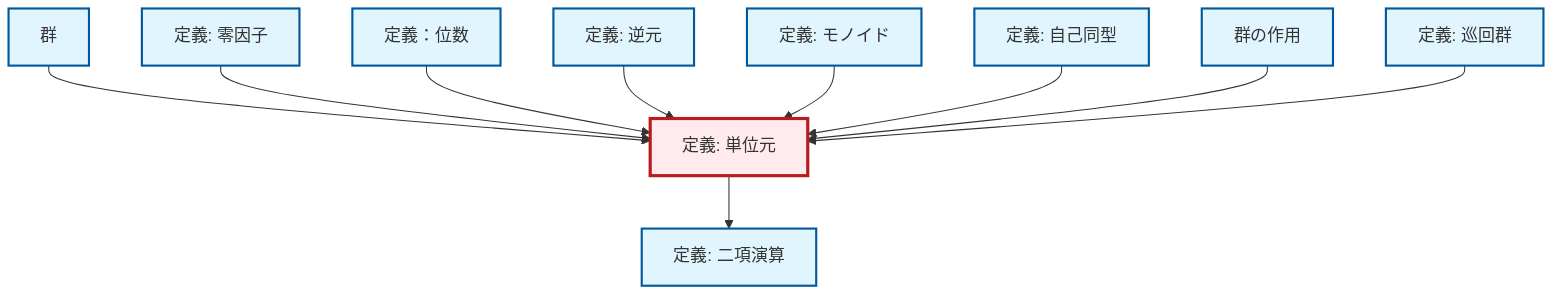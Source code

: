 graph TD
    classDef definition fill:#e1f5fe,stroke:#01579b,stroke-width:2px
    classDef theorem fill:#f3e5f5,stroke:#4a148c,stroke-width:2px
    classDef axiom fill:#fff3e0,stroke:#e65100,stroke-width:2px
    classDef example fill:#e8f5e9,stroke:#1b5e20,stroke-width:2px
    classDef current fill:#ffebee,stroke:#b71c1c,stroke-width:3px
    def-monoid["定義: モノイド"]:::definition
    def-group-action["群の作用"]:::definition
    def-zero-divisor["定義: 零因子"]:::definition
    def-order["定義：位数"]:::definition
    def-group["群"]:::definition
    def-automorphism["定義: 自己同型"]:::definition
    def-inverse-element["定義: 逆元"]:::definition
    def-cyclic-group["定義: 巡回群"]:::definition
    def-identity-element["定義: 単位元"]:::definition
    def-binary-operation["定義: 二項演算"]:::definition
    def-group --> def-identity-element
    def-zero-divisor --> def-identity-element
    def-order --> def-identity-element
    def-inverse-element --> def-identity-element
    def-monoid --> def-identity-element
    def-automorphism --> def-identity-element
    def-group-action --> def-identity-element
    def-identity-element --> def-binary-operation
    def-cyclic-group --> def-identity-element
    class def-identity-element current
